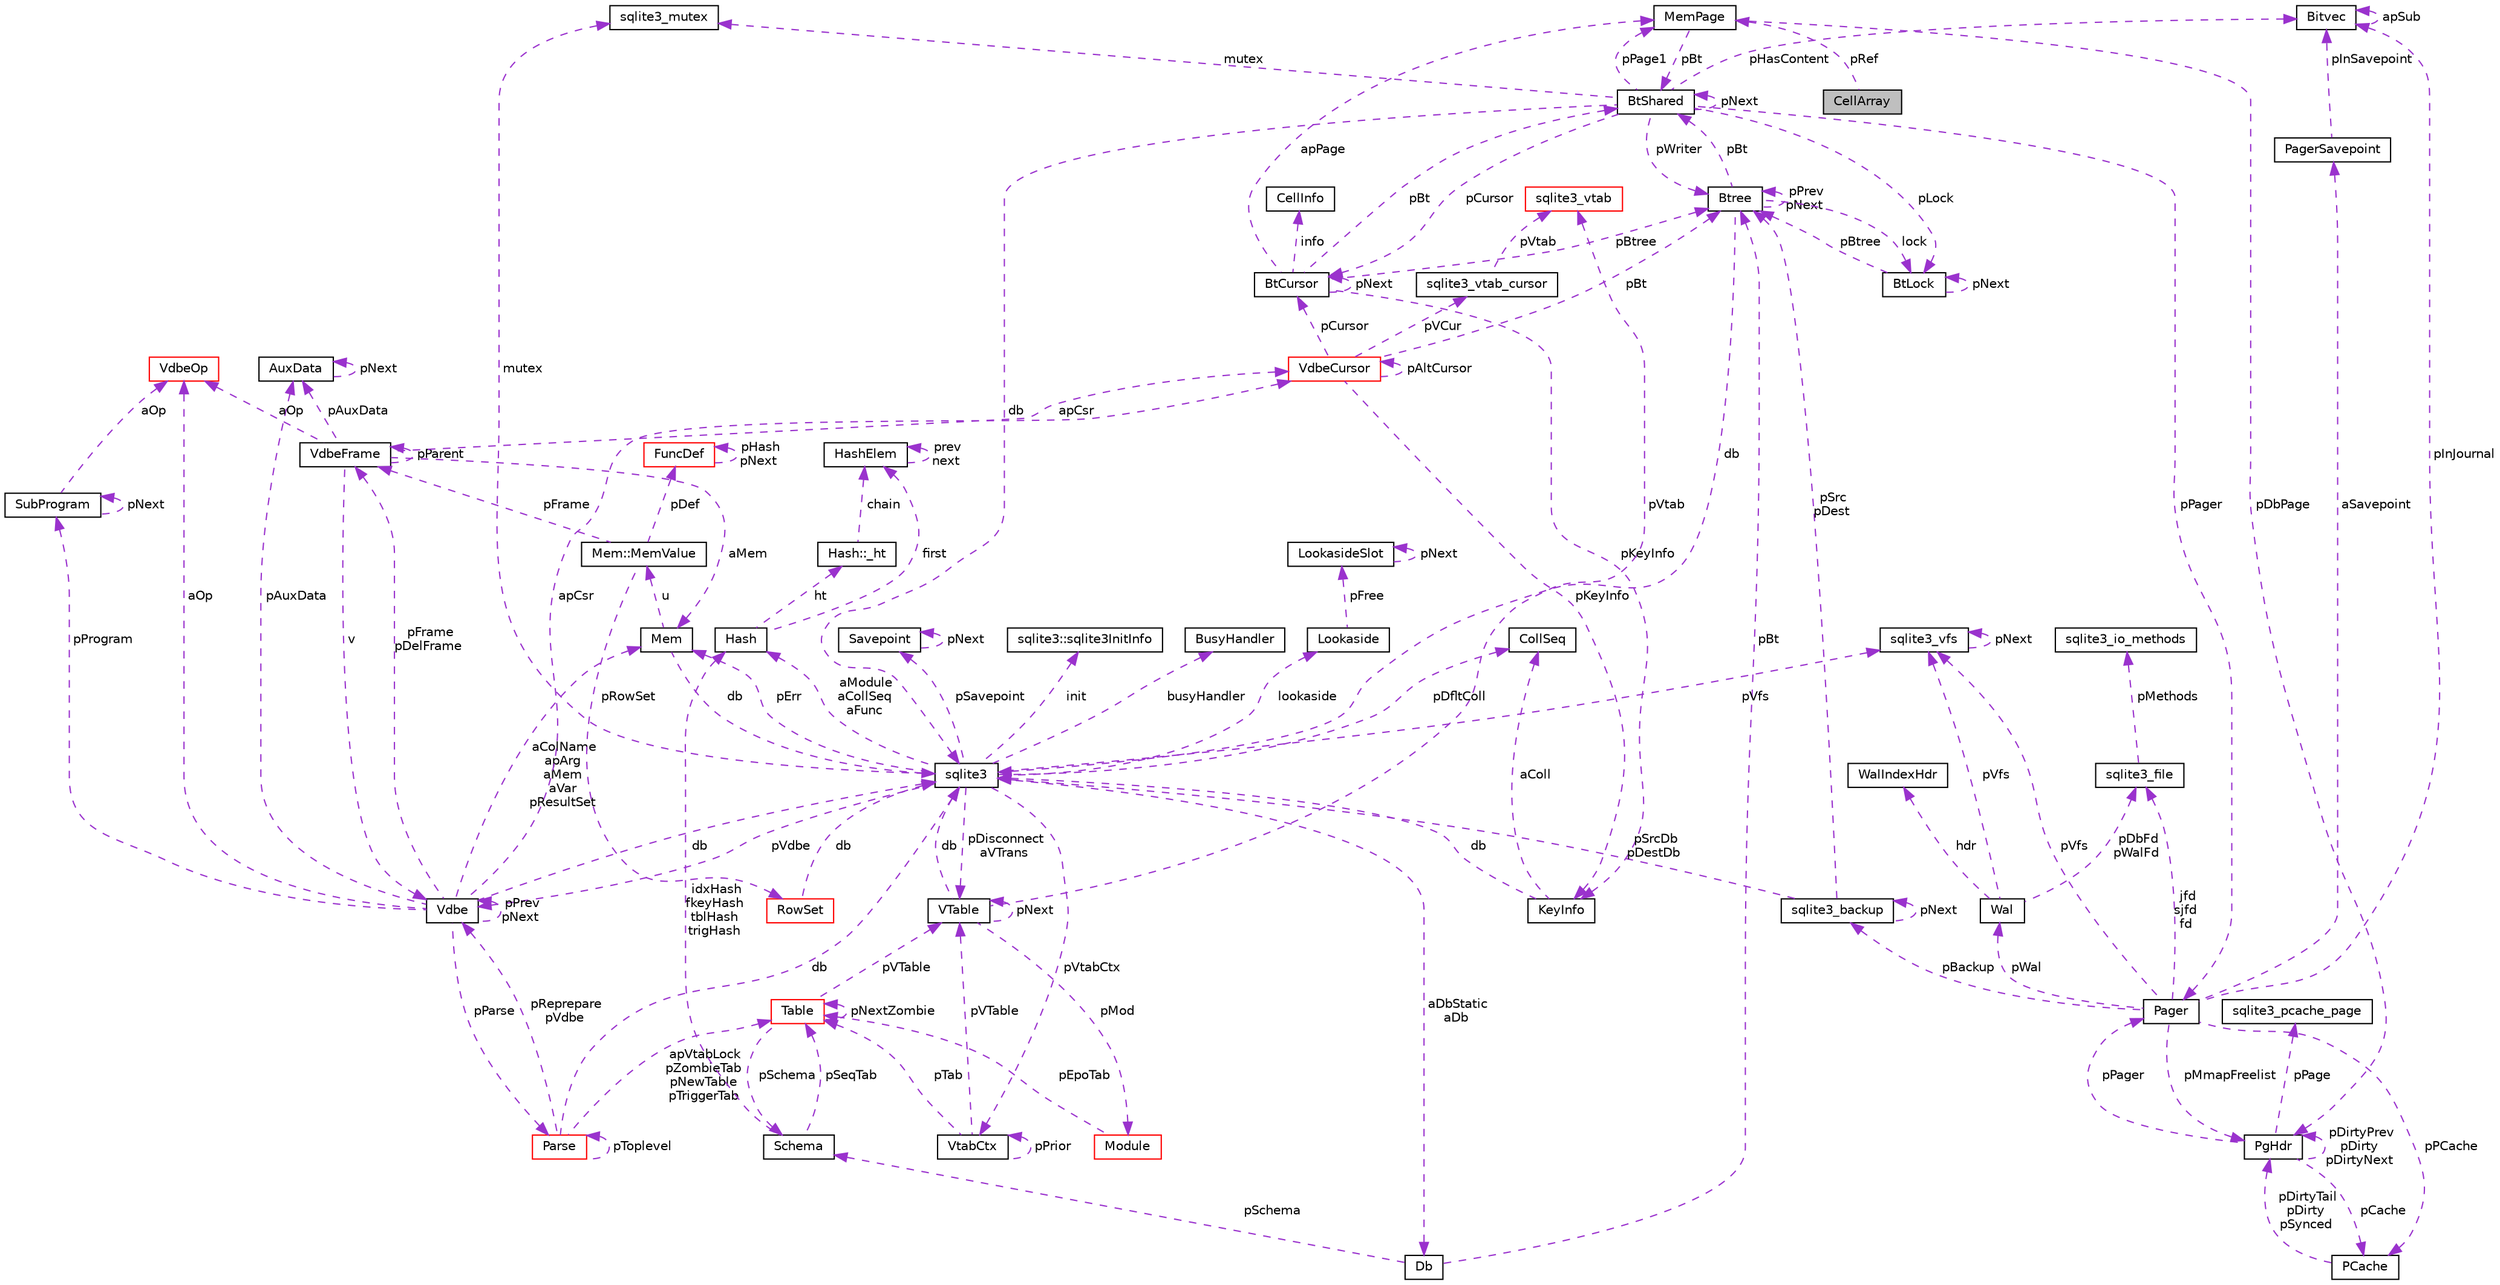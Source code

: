 digraph "CellArray"
{
  edge [fontname="Helvetica",fontsize="10",labelfontname="Helvetica",labelfontsize="10"];
  node [fontname="Helvetica",fontsize="10",shape=record];
  Node1 [label="CellArray",height=0.2,width=0.4,color="black", fillcolor="grey75", style="filled", fontcolor="black"];
  Node2 -> Node1 [dir="back",color="darkorchid3",fontsize="10",style="dashed",label=" pRef" ,fontname="Helvetica"];
  Node2 [label="MemPage",height=0.2,width=0.4,color="black", fillcolor="white", style="filled",URL="$structMemPage.html"];
  Node3 -> Node2 [dir="back",color="darkorchid3",fontsize="10",style="dashed",label=" pBt" ,fontname="Helvetica"];
  Node3 [label="BtShared",height=0.2,width=0.4,color="black", fillcolor="white", style="filled",URL="$structBtShared.html"];
  Node4 -> Node3 [dir="back",color="darkorchid3",fontsize="10",style="dashed",label=" pCursor" ,fontname="Helvetica"];
  Node4 [label="BtCursor",height=0.2,width=0.4,color="black", fillcolor="white", style="filled",URL="$structBtCursor.html"];
  Node4 -> Node4 [dir="back",color="darkorchid3",fontsize="10",style="dashed",label=" pNext" ,fontname="Helvetica"];
  Node5 -> Node4 [dir="back",color="darkorchid3",fontsize="10",style="dashed",label=" info" ,fontname="Helvetica"];
  Node5 [label="CellInfo",height=0.2,width=0.4,color="black", fillcolor="white", style="filled",URL="$structCellInfo.html"];
  Node3 -> Node4 [dir="back",color="darkorchid3",fontsize="10",style="dashed",label=" pBt" ,fontname="Helvetica"];
  Node2 -> Node4 [dir="back",color="darkorchid3",fontsize="10",style="dashed",label=" apPage" ,fontname="Helvetica"];
  Node6 -> Node4 [dir="back",color="darkorchid3",fontsize="10",style="dashed",label=" pKeyInfo" ,fontname="Helvetica"];
  Node6 [label="KeyInfo",height=0.2,width=0.4,color="black", fillcolor="white", style="filled",URL="$structKeyInfo.html"];
  Node7 -> Node6 [dir="back",color="darkorchid3",fontsize="10",style="dashed",label=" db" ,fontname="Helvetica"];
  Node7 [label="sqlite3",height=0.2,width=0.4,color="black", fillcolor="white", style="filled",URL="$structsqlite3.html"];
  Node8 -> Node7 [dir="back",color="darkorchid3",fontsize="10",style="dashed",label=" pErr" ,fontname="Helvetica"];
  Node8 [label="Mem",height=0.2,width=0.4,color="black", fillcolor="white", style="filled",URL="$structMem.html"];
  Node9 -> Node8 [dir="back",color="darkorchid3",fontsize="10",style="dashed",label=" u" ,fontname="Helvetica"];
  Node9 [label="Mem::MemValue",height=0.2,width=0.4,color="black", fillcolor="white", style="filled",URL="$unionMem_1_1MemValue.html"];
  Node10 -> Node9 [dir="back",color="darkorchid3",fontsize="10",style="dashed",label=" pFrame" ,fontname="Helvetica"];
  Node10 [label="VdbeFrame",height=0.2,width=0.4,color="black", fillcolor="white", style="filled",URL="$structVdbeFrame.html"];
  Node8 -> Node10 [dir="back",color="darkorchid3",fontsize="10",style="dashed",label=" aMem" ,fontname="Helvetica"];
  Node11 -> Node10 [dir="back",color="darkorchid3",fontsize="10",style="dashed",label=" v" ,fontname="Helvetica"];
  Node11 [label="Vdbe",height=0.2,width=0.4,color="black", fillcolor="white", style="filled",URL="$structVdbe.html"];
  Node8 -> Node11 [dir="back",color="darkorchid3",fontsize="10",style="dashed",label=" aColName\napArg\naMem\naVar\npResultSet" ,fontname="Helvetica"];
  Node11 -> Node11 [dir="back",color="darkorchid3",fontsize="10",style="dashed",label=" pPrev\npNext" ,fontname="Helvetica"];
  Node7 -> Node11 [dir="back",color="darkorchid3",fontsize="10",style="dashed",label=" db" ,fontname="Helvetica"];
  Node10 -> Node11 [dir="back",color="darkorchid3",fontsize="10",style="dashed",label=" pFrame\npDelFrame" ,fontname="Helvetica"];
  Node12 -> Node11 [dir="back",color="darkorchid3",fontsize="10",style="dashed",label=" pAuxData" ,fontname="Helvetica"];
  Node12 [label="AuxData",height=0.2,width=0.4,color="black", fillcolor="white", style="filled",URL="$structAuxData.html"];
  Node12 -> Node12 [dir="back",color="darkorchid3",fontsize="10",style="dashed",label=" pNext" ,fontname="Helvetica"];
  Node13 -> Node11 [dir="back",color="darkorchid3",fontsize="10",style="dashed",label=" pProgram" ,fontname="Helvetica"];
  Node13 [label="SubProgram",height=0.2,width=0.4,color="black", fillcolor="white", style="filled",URL="$structSubProgram.html"];
  Node13 -> Node13 [dir="back",color="darkorchid3",fontsize="10",style="dashed",label=" pNext" ,fontname="Helvetica"];
  Node14 -> Node13 [dir="back",color="darkorchid3",fontsize="10",style="dashed",label=" aOp" ,fontname="Helvetica"];
  Node14 [label="VdbeOp",height=0.2,width=0.4,color="red", fillcolor="white", style="filled",URL="$structVdbeOp.html"];
  Node15 -> Node11 [dir="back",color="darkorchid3",fontsize="10",style="dashed",label=" apCsr" ,fontname="Helvetica"];
  Node15 [label="VdbeCursor",height=0.2,width=0.4,color="red", fillcolor="white", style="filled",URL="$structVdbeCursor.html"];
  Node4 -> Node15 [dir="back",color="darkorchid3",fontsize="10",style="dashed",label=" pCursor" ,fontname="Helvetica"];
  Node16 -> Node15 [dir="back",color="darkorchid3",fontsize="10",style="dashed",label=" pVCur" ,fontname="Helvetica"];
  Node16 [label="sqlite3_vtab_cursor",height=0.2,width=0.4,color="black", fillcolor="white", style="filled",URL="$structsqlite3__vtab__cursor.html"];
  Node17 -> Node16 [dir="back",color="darkorchid3",fontsize="10",style="dashed",label=" pVtab" ,fontname="Helvetica"];
  Node17 [label="sqlite3_vtab",height=0.2,width=0.4,color="red", fillcolor="white", style="filled",URL="$structsqlite3__vtab.html"];
  Node15 -> Node15 [dir="back",color="darkorchid3",fontsize="10",style="dashed",label=" pAltCursor" ,fontname="Helvetica"];
  Node6 -> Node15 [dir="back",color="darkorchid3",fontsize="10",style="dashed",label=" pKeyInfo" ,fontname="Helvetica"];
  Node18 -> Node15 [dir="back",color="darkorchid3",fontsize="10",style="dashed",label=" pBt" ,fontname="Helvetica"];
  Node18 [label="Btree",height=0.2,width=0.4,color="black", fillcolor="white", style="filled",URL="$structBtree.html"];
  Node3 -> Node18 [dir="back",color="darkorchid3",fontsize="10",style="dashed",label=" pBt" ,fontname="Helvetica"];
  Node7 -> Node18 [dir="back",color="darkorchid3",fontsize="10",style="dashed",label=" db" ,fontname="Helvetica"];
  Node19 -> Node18 [dir="back",color="darkorchid3",fontsize="10",style="dashed",label=" lock" ,fontname="Helvetica"];
  Node19 [label="BtLock",height=0.2,width=0.4,color="black", fillcolor="white", style="filled",URL="$structBtLock.html"];
  Node19 -> Node19 [dir="back",color="darkorchid3",fontsize="10",style="dashed",label=" pNext" ,fontname="Helvetica"];
  Node18 -> Node19 [dir="back",color="darkorchid3",fontsize="10",style="dashed",label=" pBtree" ,fontname="Helvetica"];
  Node18 -> Node18 [dir="back",color="darkorchid3",fontsize="10",style="dashed",label=" pPrev\npNext" ,fontname="Helvetica"];
  Node20 -> Node11 [dir="back",color="darkorchid3",fontsize="10",style="dashed",label=" pParse" ,fontname="Helvetica"];
  Node20 [label="Parse",height=0.2,width=0.4,color="red", fillcolor="white", style="filled",URL="$structParse.html"];
  Node11 -> Node20 [dir="back",color="darkorchid3",fontsize="10",style="dashed",label=" pReprepare\npVdbe" ,fontname="Helvetica"];
  Node7 -> Node20 [dir="back",color="darkorchid3",fontsize="10",style="dashed",label=" db" ,fontname="Helvetica"];
  Node21 -> Node20 [dir="back",color="darkorchid3",fontsize="10",style="dashed",label=" apVtabLock\npZombieTab\npNewTable\npTriggerTab" ,fontname="Helvetica"];
  Node21 [label="Table",height=0.2,width=0.4,color="red", fillcolor="white", style="filled",URL="$structTable.html"];
  Node22 -> Node21 [dir="back",color="darkorchid3",fontsize="10",style="dashed",label=" pSchema" ,fontname="Helvetica"];
  Node22 [label="Schema",height=0.2,width=0.4,color="black", fillcolor="white", style="filled",URL="$structSchema.html"];
  Node21 -> Node22 [dir="back",color="darkorchid3",fontsize="10",style="dashed",label=" pSeqTab" ,fontname="Helvetica"];
  Node23 -> Node22 [dir="back",color="darkorchid3",fontsize="10",style="dashed",label=" idxHash\nfkeyHash\ntblHash\ntrigHash" ,fontname="Helvetica"];
  Node23 [label="Hash",height=0.2,width=0.4,color="black", fillcolor="white", style="filled",URL="$structHash.html"];
  Node24 -> Node23 [dir="back",color="darkorchid3",fontsize="10",style="dashed",label=" ht" ,fontname="Helvetica"];
  Node24 [label="Hash::_ht",height=0.2,width=0.4,color="black", fillcolor="white", style="filled",URL="$structHash_1_1__ht.html"];
  Node25 -> Node24 [dir="back",color="darkorchid3",fontsize="10",style="dashed",label=" chain" ,fontname="Helvetica"];
  Node25 [label="HashElem",height=0.2,width=0.4,color="black", fillcolor="white", style="filled",URL="$structHashElem.html"];
  Node25 -> Node25 [dir="back",color="darkorchid3",fontsize="10",style="dashed",label=" prev\nnext" ,fontname="Helvetica"];
  Node25 -> Node23 [dir="back",color="darkorchid3",fontsize="10",style="dashed",label=" first" ,fontname="Helvetica"];
  Node26 -> Node21 [dir="back",color="darkorchid3",fontsize="10",style="dashed",label=" pVTable" ,fontname="Helvetica"];
  Node26 [label="VTable",height=0.2,width=0.4,color="black", fillcolor="white", style="filled",URL="$structVTable.html"];
  Node7 -> Node26 [dir="back",color="darkorchid3",fontsize="10",style="dashed",label=" db" ,fontname="Helvetica"];
  Node26 -> Node26 [dir="back",color="darkorchid3",fontsize="10",style="dashed",label=" pNext" ,fontname="Helvetica"];
  Node27 -> Node26 [dir="back",color="darkorchid3",fontsize="10",style="dashed",label=" pMod" ,fontname="Helvetica"];
  Node27 [label="Module",height=0.2,width=0.4,color="red", fillcolor="white", style="filled",URL="$structModule.html"];
  Node21 -> Node27 [dir="back",color="darkorchid3",fontsize="10",style="dashed",label=" pEpoTab" ,fontname="Helvetica"];
  Node17 -> Node26 [dir="back",color="darkorchid3",fontsize="10",style="dashed",label=" pVtab" ,fontname="Helvetica"];
  Node21 -> Node21 [dir="back",color="darkorchid3",fontsize="10",style="dashed",label=" pNextZombie" ,fontname="Helvetica"];
  Node20 -> Node20 [dir="back",color="darkorchid3",fontsize="10",style="dashed",label=" pToplevel" ,fontname="Helvetica"];
  Node14 -> Node11 [dir="back",color="darkorchid3",fontsize="10",style="dashed",label=" aOp" ,fontname="Helvetica"];
  Node10 -> Node10 [dir="back",color="darkorchid3",fontsize="10",style="dashed",label=" pParent" ,fontname="Helvetica"];
  Node12 -> Node10 [dir="back",color="darkorchid3",fontsize="10",style="dashed",label=" pAuxData" ,fontname="Helvetica"];
  Node15 -> Node10 [dir="back",color="darkorchid3",fontsize="10",style="dashed",label=" apCsr" ,fontname="Helvetica"];
  Node14 -> Node10 [dir="back",color="darkorchid3",fontsize="10",style="dashed",label=" aOp" ,fontname="Helvetica"];
  Node28 -> Node9 [dir="back",color="darkorchid3",fontsize="10",style="dashed",label=" pRowSet" ,fontname="Helvetica"];
  Node28 [label="RowSet",height=0.2,width=0.4,color="red", fillcolor="white", style="filled",URL="$structRowSet.html"];
  Node7 -> Node28 [dir="back",color="darkorchid3",fontsize="10",style="dashed",label=" db" ,fontname="Helvetica"];
  Node29 -> Node9 [dir="back",color="darkorchid3",fontsize="10",style="dashed",label=" pDef" ,fontname="Helvetica"];
  Node29 [label="FuncDef",height=0.2,width=0.4,color="red", fillcolor="white", style="filled",URL="$structFuncDef.html"];
  Node29 -> Node29 [dir="back",color="darkorchid3",fontsize="10",style="dashed",label=" pHash\npNext" ,fontname="Helvetica"];
  Node7 -> Node8 [dir="back",color="darkorchid3",fontsize="10",style="dashed",label=" db" ,fontname="Helvetica"];
  Node11 -> Node7 [dir="back",color="darkorchid3",fontsize="10",style="dashed",label=" pVdbe" ,fontname="Helvetica"];
  Node30 -> Node7 [dir="back",color="darkorchid3",fontsize="10",style="dashed",label=" pSavepoint" ,fontname="Helvetica"];
  Node30 [label="Savepoint",height=0.2,width=0.4,color="black", fillcolor="white", style="filled",URL="$structSavepoint.html"];
  Node30 -> Node30 [dir="back",color="darkorchid3",fontsize="10",style="dashed",label=" pNext" ,fontname="Helvetica"];
  Node31 -> Node7 [dir="back",color="darkorchid3",fontsize="10",style="dashed",label=" lookaside" ,fontname="Helvetica"];
  Node31 [label="Lookaside",height=0.2,width=0.4,color="black", fillcolor="white", style="filled",URL="$structLookaside.html"];
  Node32 -> Node31 [dir="back",color="darkorchid3",fontsize="10",style="dashed",label=" pFree" ,fontname="Helvetica"];
  Node32 [label="LookasideSlot",height=0.2,width=0.4,color="black", fillcolor="white", style="filled",URL="$structLookasideSlot.html"];
  Node32 -> Node32 [dir="back",color="darkorchid3",fontsize="10",style="dashed",label=" pNext" ,fontname="Helvetica"];
  Node33 -> Node7 [dir="back",color="darkorchid3",fontsize="10",style="dashed",label=" mutex" ,fontname="Helvetica"];
  Node33 [label="sqlite3_mutex",height=0.2,width=0.4,color="black", fillcolor="white", style="filled",URL="$structsqlite3__mutex.html"];
  Node34 -> Node7 [dir="back",color="darkorchid3",fontsize="10",style="dashed",label=" pVfs" ,fontname="Helvetica"];
  Node34 [label="sqlite3_vfs",height=0.2,width=0.4,color="black", fillcolor="white", style="filled",URL="$structsqlite3__vfs.html"];
  Node34 -> Node34 [dir="back",color="darkorchid3",fontsize="10",style="dashed",label=" pNext" ,fontname="Helvetica"];
  Node35 -> Node7 [dir="back",color="darkorchid3",fontsize="10",style="dashed",label=" init" ,fontname="Helvetica"];
  Node35 [label="sqlite3::sqlite3InitInfo",height=0.2,width=0.4,color="black", fillcolor="white", style="filled",URL="$structsqlite3_1_1sqlite3InitInfo.html"];
  Node36 -> Node7 [dir="back",color="darkorchid3",fontsize="10",style="dashed",label=" busyHandler" ,fontname="Helvetica"];
  Node36 [label="BusyHandler",height=0.2,width=0.4,color="black", fillcolor="white", style="filled",URL="$structBusyHandler.html"];
  Node37 -> Node7 [dir="back",color="darkorchid3",fontsize="10",style="dashed",label=" pVtabCtx" ,fontname="Helvetica"];
  Node37 [label="VtabCtx",height=0.2,width=0.4,color="black", fillcolor="white", style="filled",URL="$structVtabCtx.html"];
  Node37 -> Node37 [dir="back",color="darkorchid3",fontsize="10",style="dashed",label=" pPrior" ,fontname="Helvetica"];
  Node26 -> Node37 [dir="back",color="darkorchid3",fontsize="10",style="dashed",label=" pVTable" ,fontname="Helvetica"];
  Node21 -> Node37 [dir="back",color="darkorchid3",fontsize="10",style="dashed",label=" pTab" ,fontname="Helvetica"];
  Node38 -> Node7 [dir="back",color="darkorchid3",fontsize="10",style="dashed",label=" pDfltColl" ,fontname="Helvetica"];
  Node38 [label="CollSeq",height=0.2,width=0.4,color="black", fillcolor="white", style="filled",URL="$structCollSeq.html"];
  Node26 -> Node7 [dir="back",color="darkorchid3",fontsize="10",style="dashed",label=" pDisconnect\naVTrans" ,fontname="Helvetica"];
  Node39 -> Node7 [dir="back",color="darkorchid3",fontsize="10",style="dashed",label=" aDbStatic\naDb" ,fontname="Helvetica"];
  Node39 [label="Db",height=0.2,width=0.4,color="black", fillcolor="white", style="filled",URL="$structDb.html"];
  Node22 -> Node39 [dir="back",color="darkorchid3",fontsize="10",style="dashed",label=" pSchema" ,fontname="Helvetica"];
  Node18 -> Node39 [dir="back",color="darkorchid3",fontsize="10",style="dashed",label=" pBt" ,fontname="Helvetica"];
  Node23 -> Node7 [dir="back",color="darkorchid3",fontsize="10",style="dashed",label=" aModule\naCollSeq\naFunc" ,fontname="Helvetica"];
  Node38 -> Node6 [dir="back",color="darkorchid3",fontsize="10",style="dashed",label=" aColl" ,fontname="Helvetica"];
  Node18 -> Node4 [dir="back",color="darkorchid3",fontsize="10",style="dashed",label=" pBtree" ,fontname="Helvetica"];
  Node3 -> Node3 [dir="back",color="darkorchid3",fontsize="10",style="dashed",label=" pNext" ,fontname="Helvetica"];
  Node7 -> Node3 [dir="back",color="darkorchid3",fontsize="10",style="dashed",label=" db" ,fontname="Helvetica"];
  Node40 -> Node3 [dir="back",color="darkorchid3",fontsize="10",style="dashed",label=" pHasContent" ,fontname="Helvetica"];
  Node40 [label="Bitvec",height=0.2,width=0.4,color="black", fillcolor="white", style="filled",URL="$structBitvec.html"];
  Node40 -> Node40 [dir="back",color="darkorchid3",fontsize="10",style="dashed",label=" apSub" ,fontname="Helvetica"];
  Node33 -> Node3 [dir="back",color="darkorchid3",fontsize="10",style="dashed",label=" mutex" ,fontname="Helvetica"];
  Node19 -> Node3 [dir="back",color="darkorchid3",fontsize="10",style="dashed",label=" pLock" ,fontname="Helvetica"];
  Node2 -> Node3 [dir="back",color="darkorchid3",fontsize="10",style="dashed",label=" pPage1" ,fontname="Helvetica"];
  Node18 -> Node3 [dir="back",color="darkorchid3",fontsize="10",style="dashed",label=" pWriter" ,fontname="Helvetica"];
  Node41 -> Node3 [dir="back",color="darkorchid3",fontsize="10",style="dashed",label=" pPager" ,fontname="Helvetica"];
  Node41 [label="Pager",height=0.2,width=0.4,color="black", fillcolor="white", style="filled",URL="$structPager.html"];
  Node42 -> Node41 [dir="back",color="darkorchid3",fontsize="10",style="dashed",label=" pPCache" ,fontname="Helvetica"];
  Node42 [label="PCache",height=0.2,width=0.4,color="black", fillcolor="white", style="filled",URL="$structPCache.html"];
  Node43 -> Node42 [dir="back",color="darkorchid3",fontsize="10",style="dashed",label=" pDirtyTail\npDirty\npSynced" ,fontname="Helvetica"];
  Node43 [label="PgHdr",height=0.2,width=0.4,color="black", fillcolor="white", style="filled",URL="$structPgHdr.html"];
  Node44 -> Node43 [dir="back",color="darkorchid3",fontsize="10",style="dashed",label=" pPage" ,fontname="Helvetica"];
  Node44 [label="sqlite3_pcache_page",height=0.2,width=0.4,color="black", fillcolor="white", style="filled",URL="$structsqlite3__pcache__page.html"];
  Node42 -> Node43 [dir="back",color="darkorchid3",fontsize="10",style="dashed",label=" pCache" ,fontname="Helvetica"];
  Node43 -> Node43 [dir="back",color="darkorchid3",fontsize="10",style="dashed",label=" pDirtyPrev\npDirty\npDirtyNext" ,fontname="Helvetica"];
  Node41 -> Node43 [dir="back",color="darkorchid3",fontsize="10",style="dashed",label=" pPager" ,fontname="Helvetica"];
  Node45 -> Node41 [dir="back",color="darkorchid3",fontsize="10",style="dashed",label=" pBackup" ,fontname="Helvetica"];
  Node45 [label="sqlite3_backup",height=0.2,width=0.4,color="black", fillcolor="white", style="filled",URL="$structsqlite3__backup.html"];
  Node45 -> Node45 [dir="back",color="darkorchid3",fontsize="10",style="dashed",label=" pNext" ,fontname="Helvetica"];
  Node7 -> Node45 [dir="back",color="darkorchid3",fontsize="10",style="dashed",label=" pSrcDb\npDestDb" ,fontname="Helvetica"];
  Node18 -> Node45 [dir="back",color="darkorchid3",fontsize="10",style="dashed",label=" pSrc\npDest" ,fontname="Helvetica"];
  Node40 -> Node41 [dir="back",color="darkorchid3",fontsize="10",style="dashed",label=" pInJournal" ,fontname="Helvetica"];
  Node46 -> Node41 [dir="back",color="darkorchid3",fontsize="10",style="dashed",label=" jfd\nsjfd\nfd" ,fontname="Helvetica"];
  Node46 [label="sqlite3_file",height=0.2,width=0.4,color="black", fillcolor="white", style="filled",URL="$structsqlite3__file.html"];
  Node47 -> Node46 [dir="back",color="darkorchid3",fontsize="10",style="dashed",label=" pMethods" ,fontname="Helvetica"];
  Node47 [label="sqlite3_io_methods",height=0.2,width=0.4,color="black", fillcolor="white", style="filled",URL="$structsqlite3__io__methods.html"];
  Node34 -> Node41 [dir="back",color="darkorchid3",fontsize="10",style="dashed",label=" pVfs" ,fontname="Helvetica"];
  Node43 -> Node41 [dir="back",color="darkorchid3",fontsize="10",style="dashed",label=" pMmapFreelist" ,fontname="Helvetica"];
  Node48 -> Node41 [dir="back",color="darkorchid3",fontsize="10",style="dashed",label=" pWal" ,fontname="Helvetica"];
  Node48 [label="Wal",height=0.2,width=0.4,color="black", fillcolor="white", style="filled",URL="$structWal.html"];
  Node46 -> Node48 [dir="back",color="darkorchid3",fontsize="10",style="dashed",label=" pDbFd\npWalFd" ,fontname="Helvetica"];
  Node34 -> Node48 [dir="back",color="darkorchid3",fontsize="10",style="dashed",label=" pVfs" ,fontname="Helvetica"];
  Node49 -> Node48 [dir="back",color="darkorchid3",fontsize="10",style="dashed",label=" hdr" ,fontname="Helvetica"];
  Node49 [label="WalIndexHdr",height=0.2,width=0.4,color="black", fillcolor="white", style="filled",URL="$structWalIndexHdr.html"];
  Node50 -> Node41 [dir="back",color="darkorchid3",fontsize="10",style="dashed",label=" aSavepoint" ,fontname="Helvetica"];
  Node50 [label="PagerSavepoint",height=0.2,width=0.4,color="black", fillcolor="white", style="filled",URL="$structPagerSavepoint.html"];
  Node40 -> Node50 [dir="back",color="darkorchid3",fontsize="10",style="dashed",label=" pInSavepoint" ,fontname="Helvetica"];
  Node43 -> Node2 [dir="back",color="darkorchid3",fontsize="10",style="dashed",label=" pDbPage" ,fontname="Helvetica"];
}

